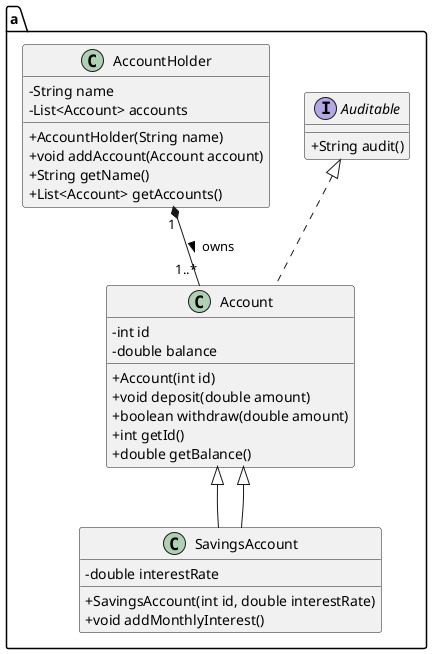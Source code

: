 @startuml
skinparam classAttributeIconSize 0
package "a" {
  interface Auditable {
    +String audit()
  }

  class Account {
    -int id
    -double balance
    +Account(int id)
    +void deposit(double amount)
    +boolean withdraw(double amount)
    +int getId()
    +double getBalance()
  }

  class SavingsAccount extends Account {
    -double interestRate
    +SavingsAccount(int id, double interestRate)
    +void addMonthlyInterest()
  }

  class AccountHolder {
    -String name
    -List<Account> accounts
    +AccountHolder(String name)
    +void addAccount(Account account)
    +String getName()
    +List<Account> getAccounts()
  }

  Auditable <|.. Account
  AccountHolder "1" *-- "1..*" Account : owns >
  SavingsAccount --|> Account
}
@enduml
